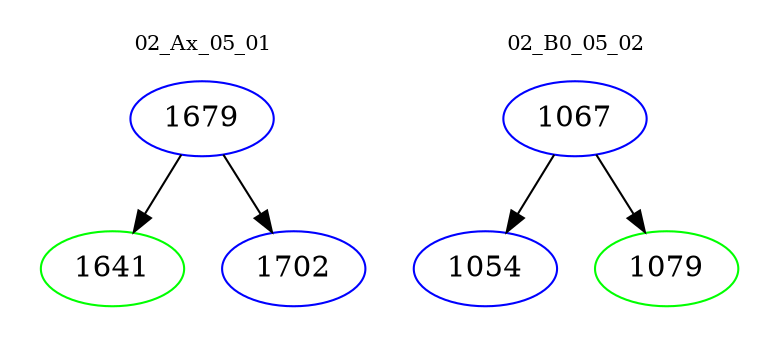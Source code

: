 digraph{
subgraph cluster_0 {
color = white
label = "02_Ax_05_01";
fontsize=10;
T0_1679 [label="1679", color="blue"]
T0_1679 -> T0_1641 [color="black"]
T0_1641 [label="1641", color="green"]
T0_1679 -> T0_1702 [color="black"]
T0_1702 [label="1702", color="blue"]
}
subgraph cluster_1 {
color = white
label = "02_B0_05_02";
fontsize=10;
T1_1067 [label="1067", color="blue"]
T1_1067 -> T1_1054 [color="black"]
T1_1054 [label="1054", color="blue"]
T1_1067 -> T1_1079 [color="black"]
T1_1079 [label="1079", color="green"]
}
}
